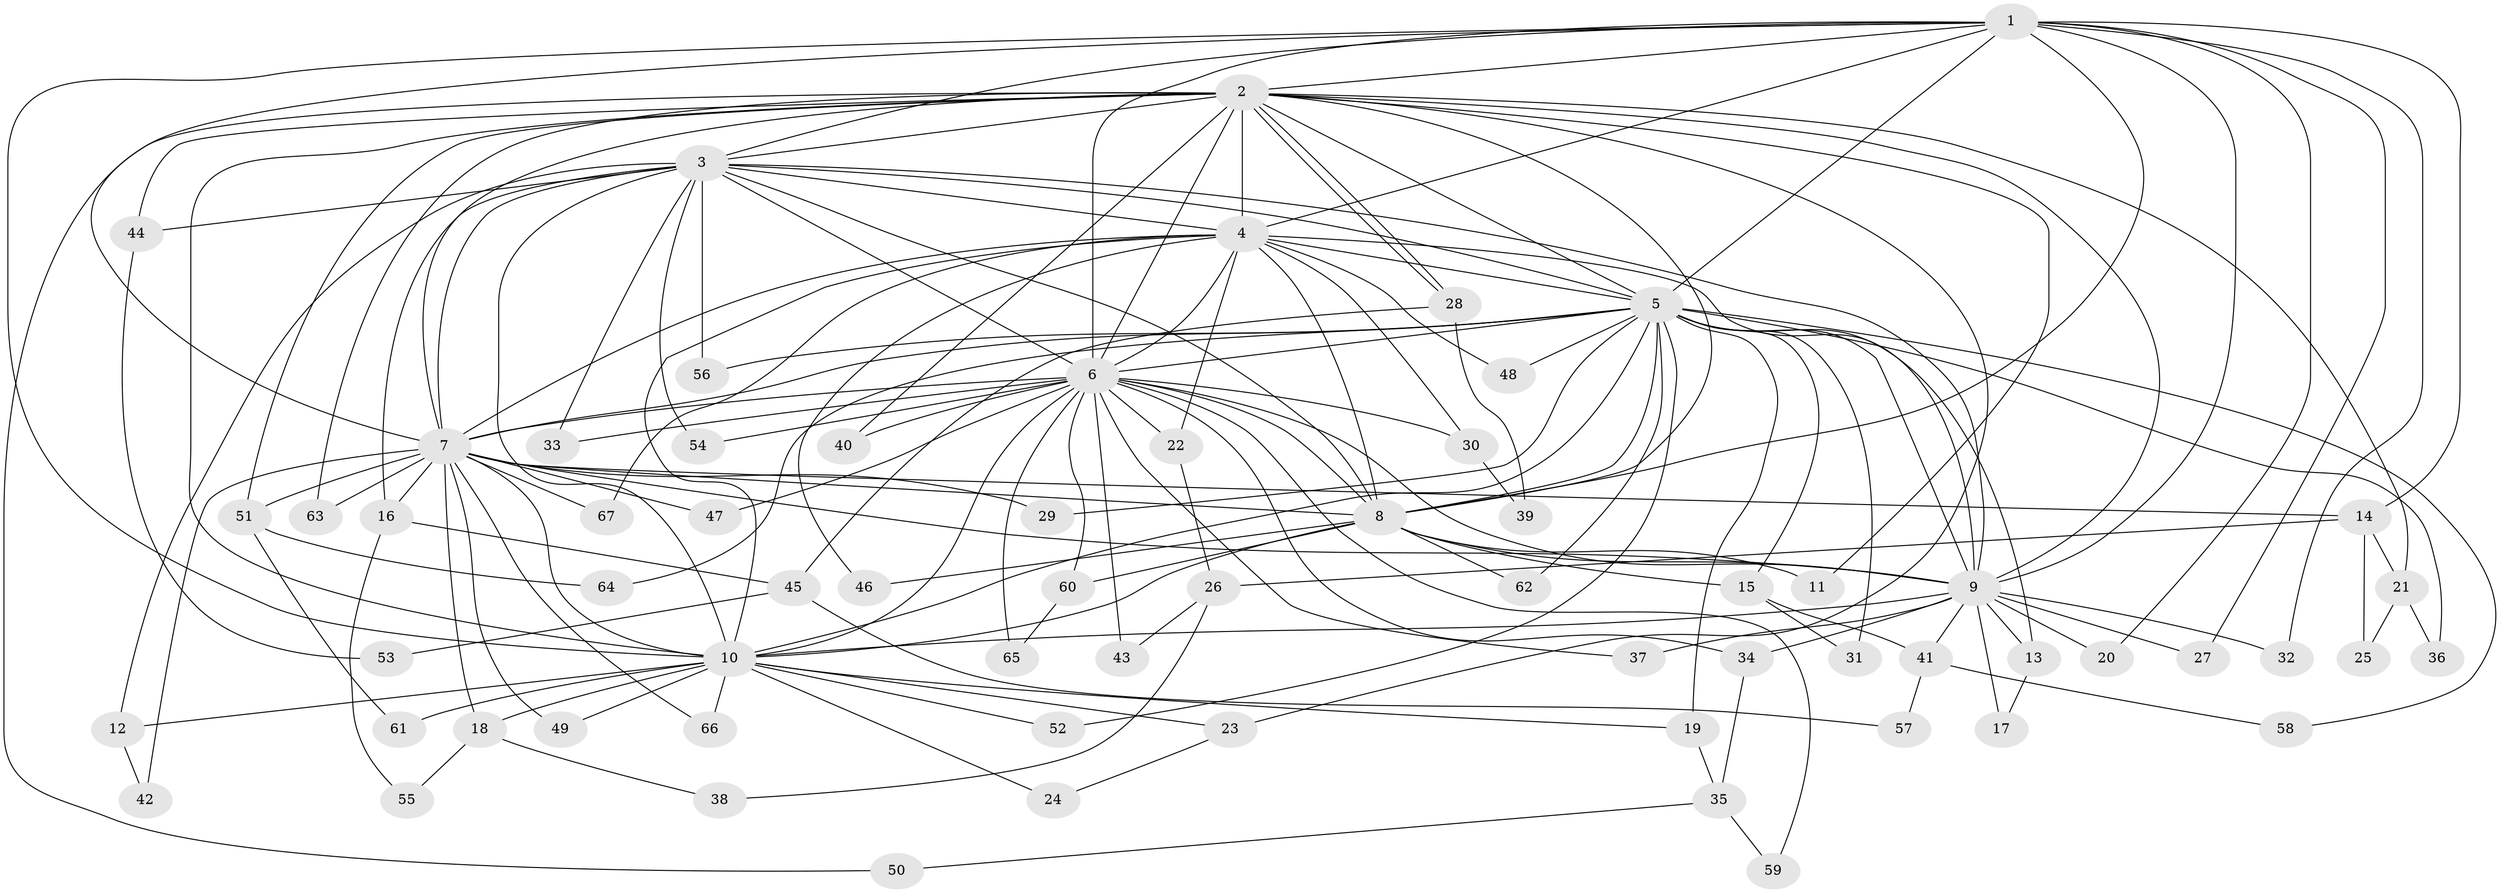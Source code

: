 // coarse degree distribution, {11: 0.020833333333333332, 23: 0.020833333333333332, 12: 0.041666666666666664, 13: 0.041666666666666664, 18: 0.041666666666666664, 15: 0.020833333333333332, 2: 0.5208333333333334, 3: 0.08333333333333333, 5: 0.041666666666666664, 6: 0.041666666666666664, 4: 0.10416666666666667, 1: 0.020833333333333332}
// Generated by graph-tools (version 1.1) at 2025/41/03/06/25 10:41:33]
// undirected, 67 vertices, 159 edges
graph export_dot {
graph [start="1"]
  node [color=gray90,style=filled];
  1;
  2;
  3;
  4;
  5;
  6;
  7;
  8;
  9;
  10;
  11;
  12;
  13;
  14;
  15;
  16;
  17;
  18;
  19;
  20;
  21;
  22;
  23;
  24;
  25;
  26;
  27;
  28;
  29;
  30;
  31;
  32;
  33;
  34;
  35;
  36;
  37;
  38;
  39;
  40;
  41;
  42;
  43;
  44;
  45;
  46;
  47;
  48;
  49;
  50;
  51;
  52;
  53;
  54;
  55;
  56;
  57;
  58;
  59;
  60;
  61;
  62;
  63;
  64;
  65;
  66;
  67;
  1 -- 2;
  1 -- 3;
  1 -- 4;
  1 -- 5;
  1 -- 6;
  1 -- 7;
  1 -- 8;
  1 -- 9;
  1 -- 10;
  1 -- 14;
  1 -- 20;
  1 -- 27;
  1 -- 32;
  2 -- 3;
  2 -- 4;
  2 -- 5;
  2 -- 6;
  2 -- 7;
  2 -- 8;
  2 -- 9;
  2 -- 10;
  2 -- 11;
  2 -- 21;
  2 -- 23;
  2 -- 28;
  2 -- 28;
  2 -- 40;
  2 -- 44;
  2 -- 50;
  2 -- 51;
  2 -- 63;
  3 -- 4;
  3 -- 5;
  3 -- 6;
  3 -- 7;
  3 -- 8;
  3 -- 9;
  3 -- 10;
  3 -- 12;
  3 -- 16;
  3 -- 33;
  3 -- 44;
  3 -- 54;
  3 -- 56;
  4 -- 5;
  4 -- 6;
  4 -- 7;
  4 -- 8;
  4 -- 9;
  4 -- 10;
  4 -- 22;
  4 -- 30;
  4 -- 46;
  4 -- 48;
  4 -- 67;
  5 -- 6;
  5 -- 7;
  5 -- 8;
  5 -- 9;
  5 -- 10;
  5 -- 13;
  5 -- 15;
  5 -- 19;
  5 -- 29;
  5 -- 31;
  5 -- 36;
  5 -- 48;
  5 -- 52;
  5 -- 56;
  5 -- 58;
  5 -- 62;
  5 -- 64;
  6 -- 7;
  6 -- 8;
  6 -- 9;
  6 -- 10;
  6 -- 22;
  6 -- 30;
  6 -- 33;
  6 -- 34;
  6 -- 37;
  6 -- 40;
  6 -- 43;
  6 -- 47;
  6 -- 54;
  6 -- 59;
  6 -- 60;
  6 -- 65;
  7 -- 8;
  7 -- 9;
  7 -- 10;
  7 -- 14;
  7 -- 16;
  7 -- 18;
  7 -- 29;
  7 -- 42;
  7 -- 47;
  7 -- 49;
  7 -- 51;
  7 -- 63;
  7 -- 66;
  7 -- 67;
  8 -- 9;
  8 -- 10;
  8 -- 11;
  8 -- 15;
  8 -- 46;
  8 -- 60;
  8 -- 62;
  9 -- 10;
  9 -- 13;
  9 -- 17;
  9 -- 20;
  9 -- 27;
  9 -- 32;
  9 -- 34;
  9 -- 37;
  9 -- 41;
  10 -- 12;
  10 -- 18;
  10 -- 19;
  10 -- 23;
  10 -- 24;
  10 -- 49;
  10 -- 52;
  10 -- 61;
  10 -- 66;
  12 -- 42;
  13 -- 17;
  14 -- 21;
  14 -- 25;
  14 -- 26;
  15 -- 31;
  15 -- 41;
  16 -- 45;
  16 -- 55;
  18 -- 38;
  18 -- 55;
  19 -- 35;
  21 -- 25;
  21 -- 36;
  22 -- 26;
  23 -- 24;
  26 -- 38;
  26 -- 43;
  28 -- 39;
  28 -- 45;
  30 -- 39;
  34 -- 35;
  35 -- 50;
  35 -- 59;
  41 -- 57;
  41 -- 58;
  44 -- 53;
  45 -- 53;
  45 -- 57;
  51 -- 61;
  51 -- 64;
  60 -- 65;
}
